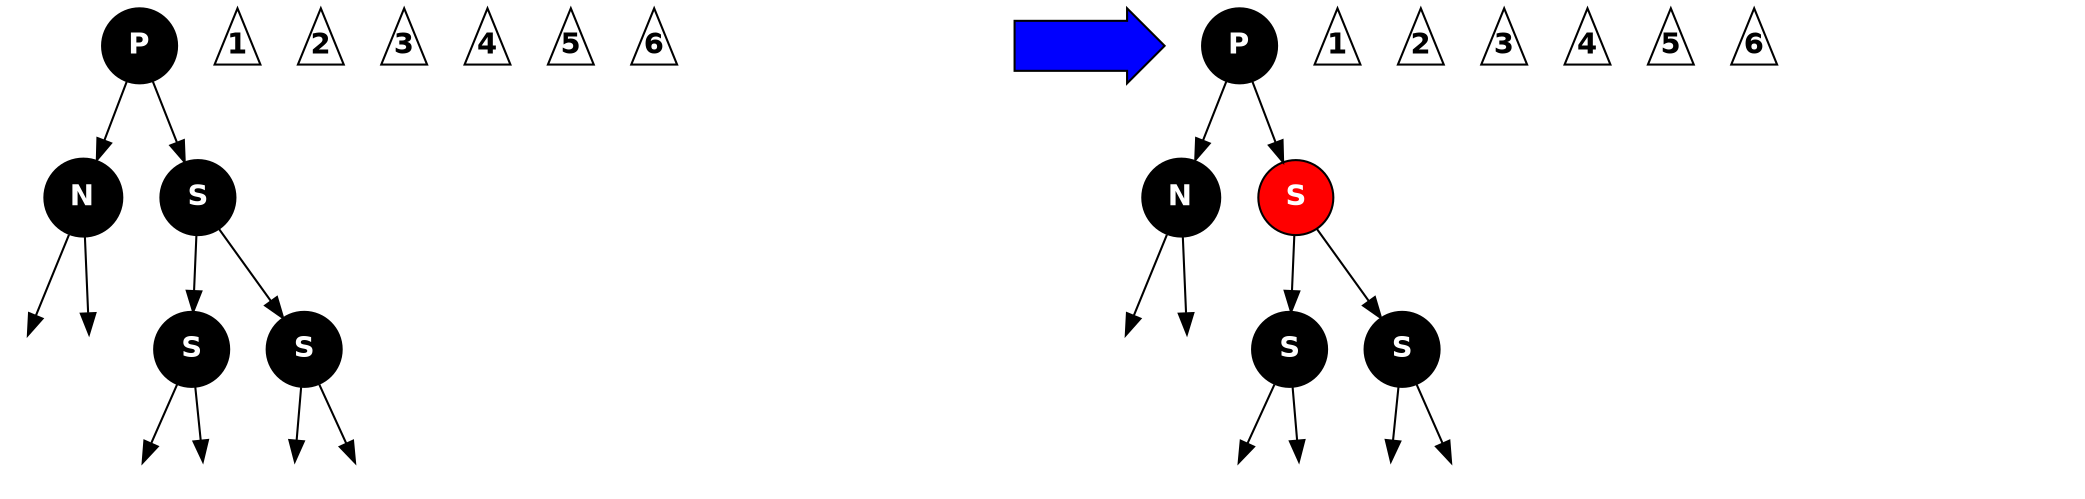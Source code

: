 digraph G {
	node [fontname="Helvetica-bold",shape=circle];

	P1 [style=filled,label="P",fillcolor=black,fontcolor=white,pin=true,pos="3.25,2.25"];
	N1 [style=filled,label="N",fillcolor=black,fontcolor=white,pin=true,pos="2.55,1.75"];
	S1 [style=filled,label="S",fillcolor=black,fontcolor=white,pin=true,pos="4,1.75"];
	SL1 [style=filled,label="S",fillcolor=black,fontcolor=white,pin=true,pos="3.5,1"];
	SR1 [style=filled,label="S",fillcolor=black,fontcolor=white,pin=true,pos="4.5,1"];
	dot1 [label="",pin=true,pos="2.2,1",width=0.2,style=invis];
	dot2 [label="",pin=true,pos="2.8,1",width=0.2,style=invis];
	dot3 [label="",pin=true,pos="3.2,0.25",width=0.2,style=invis];
	dot4 [label="",pin=true,pos="3.8,0.25",width=0.2,style=invis];
	dot5 [label="",pin=true,pos="4.2,0.25",width=0.2,style=invis];
	dot6 [label="",pin=true,pos="4.8,0.25",width=0.2,style=invis];
	tri1 [label="1",pin=true,pos="2.24,0.84",shape=triangle,fixedsize=true,width=0.3];
	tri2 [label="2",pin=true,pos="2.77,0.84",shape=triangle,fixedsize=true,width=0.3];
	tri3 [label="3",pin=true,pos="3.24,0.09",shape=triangle,fixedsize=true,width=0.3];
	tri4 [label="4",pin=true,pos="3.76,0.09",shape=triangle,fixedsize=true,width=0.3];
	tri5 [label="5",pin=true,pos="4.24,0.09",shape=triangle,fixedsize=true,width=0.3];
	tri6 [label="6",pin=true,pos="4.76,0.09",shape=triangle,fixedsize=true,width=0.3];

	// subscripts are not working right with my version of graphviz
	subscript1 [label="L",pin=true,fontcolor=white,shape=plaintext,fontsize=10,pos="3.62,0.94"];
	subscript2 [label="R",pin=true,fontcolor=white,shape=plaintext,fontsize=10,pos="4.62,0.94"];
	
	P1 -> N1;
	P1 -> S1;
	S1 -> SL1;
	S1 -> SR1;
	N1 -> dot1;
	N1 -> dot2;
	SL1 -> dot3;
	SL1 -> dot4;
	SR1 -> dot5;
	SR1 -> dot6;
	
	arrow [label="",pin=true,pos="5.5,1.25",shape=rarrow,fixedsize=true,width=1,style=filled,fillcolor=blue];
	
	P2 [style=filled,label="P",fillcolor=black,fontcolor=white,pin=true,pos="7.25,2.25"];
	N2 [style=filled,label="N",fillcolor=black,fontcolor=white,pin=true,pos="6.5,1.75"];
	S2 [style=filled,label="S",fillcolor=red,fontcolor=white,pin=true,pos="8,1.75"];
	SL2 [style=filled,label="S",fillcolor=black,fontcolor=white,pin=true,pos="7.5,1"];
	SR2 [style=filled,label="S",fillcolor=black,fontcolor=white,pin=true,pos="8.5,1"];
	dot1b [label="",pin=true,pos="6.2,1",width=0.2,style=invis];
	dot2b [label="",pin=true,pos="6.8,1",width=0.2,style=invis];
	dot3b [label="",pin=true,pos="7.2,0.25",width=0.2,style=invis];
	dot4b [label="",pin=true,pos="7.8,0.25",width=0.2,style=invis];
	dot5b [label="",pin=true,pos="8.2,0.25",width=0.2,style=invis];
	dot6b [label="",pin=true,pos="8.8,0.25",width=0.2,style=invis];
	tri1b [label="1",pin=true,pos="6.24,0.84",shape=triangle,fixedsize=true,width=0.3];
	tri2b [label="2",pin=true,pos="6.76,0.84",shape=triangle,fixedsize=true,width=0.3];
	tri3b [label="3",pin=true,pos="7.24,0.09",shape=triangle,fixedsize=true,width=0.3];
	tri4b [label="4",pin=true,pos="7.76,0.09",shape=triangle,fixedsize=true,width=0.3];
	tri5b [label="5",pin=true,pos="8.24,0.09",shape=triangle,fixedsize=true,width=0.3];
	tri6b [label="6",pin=true,pos="8.76,0.09",shape=triangle,fixedsize=true,width=0.3];

	// subscripts are not working right with my version of graphviz
	subscript3 [label="L",pin=true,fontcolor=white,shape=plaintext,fontsize=10,pos="7.62,0.94"];
	subscript4 [label="R",pin=true,fontcolor=white,shape=plaintext,fontsize=10,pos="8.62,0.94"];

	P2 -> N2;
	P2 -> S2;
	S2 -> SL2;
	S2 -> SR2;
	N2 -> dot1b;
	N2 -> dot2b;
	SL2 -> dot3b;
	SL2 -> dot4b;
	SR2 -> dot5b;
	SR2 -> dot6b;
	
}
